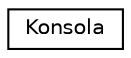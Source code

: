 digraph "Graficzna hierarchia klas"
{
 // LATEX_PDF_SIZE
  edge [fontname="Helvetica",fontsize="10",labelfontname="Helvetica",labelfontsize="10"];
  node [fontname="Helvetica",fontsize="10",shape=record];
  rankdir="LR";
  Node0 [label="Konsola",height=0.2,width=0.4,color="black", fillcolor="white", style="filled",URL="$class_konsola.html",tooltip="Klasa ta jest odpowiedzialna za komunikację z użytkownikiem oraz wywietlanie danych w konsoli i za w..."];
}
